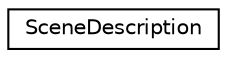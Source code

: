 digraph "Graphical Class Hierarchy"
{
 // LATEX_PDF_SIZE
  edge [fontname="Helvetica",fontsize="10",labelfontname="Helvetica",labelfontsize="10"];
  node [fontname="Helvetica",fontsize="10",shape=record];
  rankdir="LR";
  Node0 [label="SceneDescription",height=0.2,width=0.4,color="black", fillcolor="white", style="filled",URL="$struct_scene_description.html",tooltip=" "];
}
